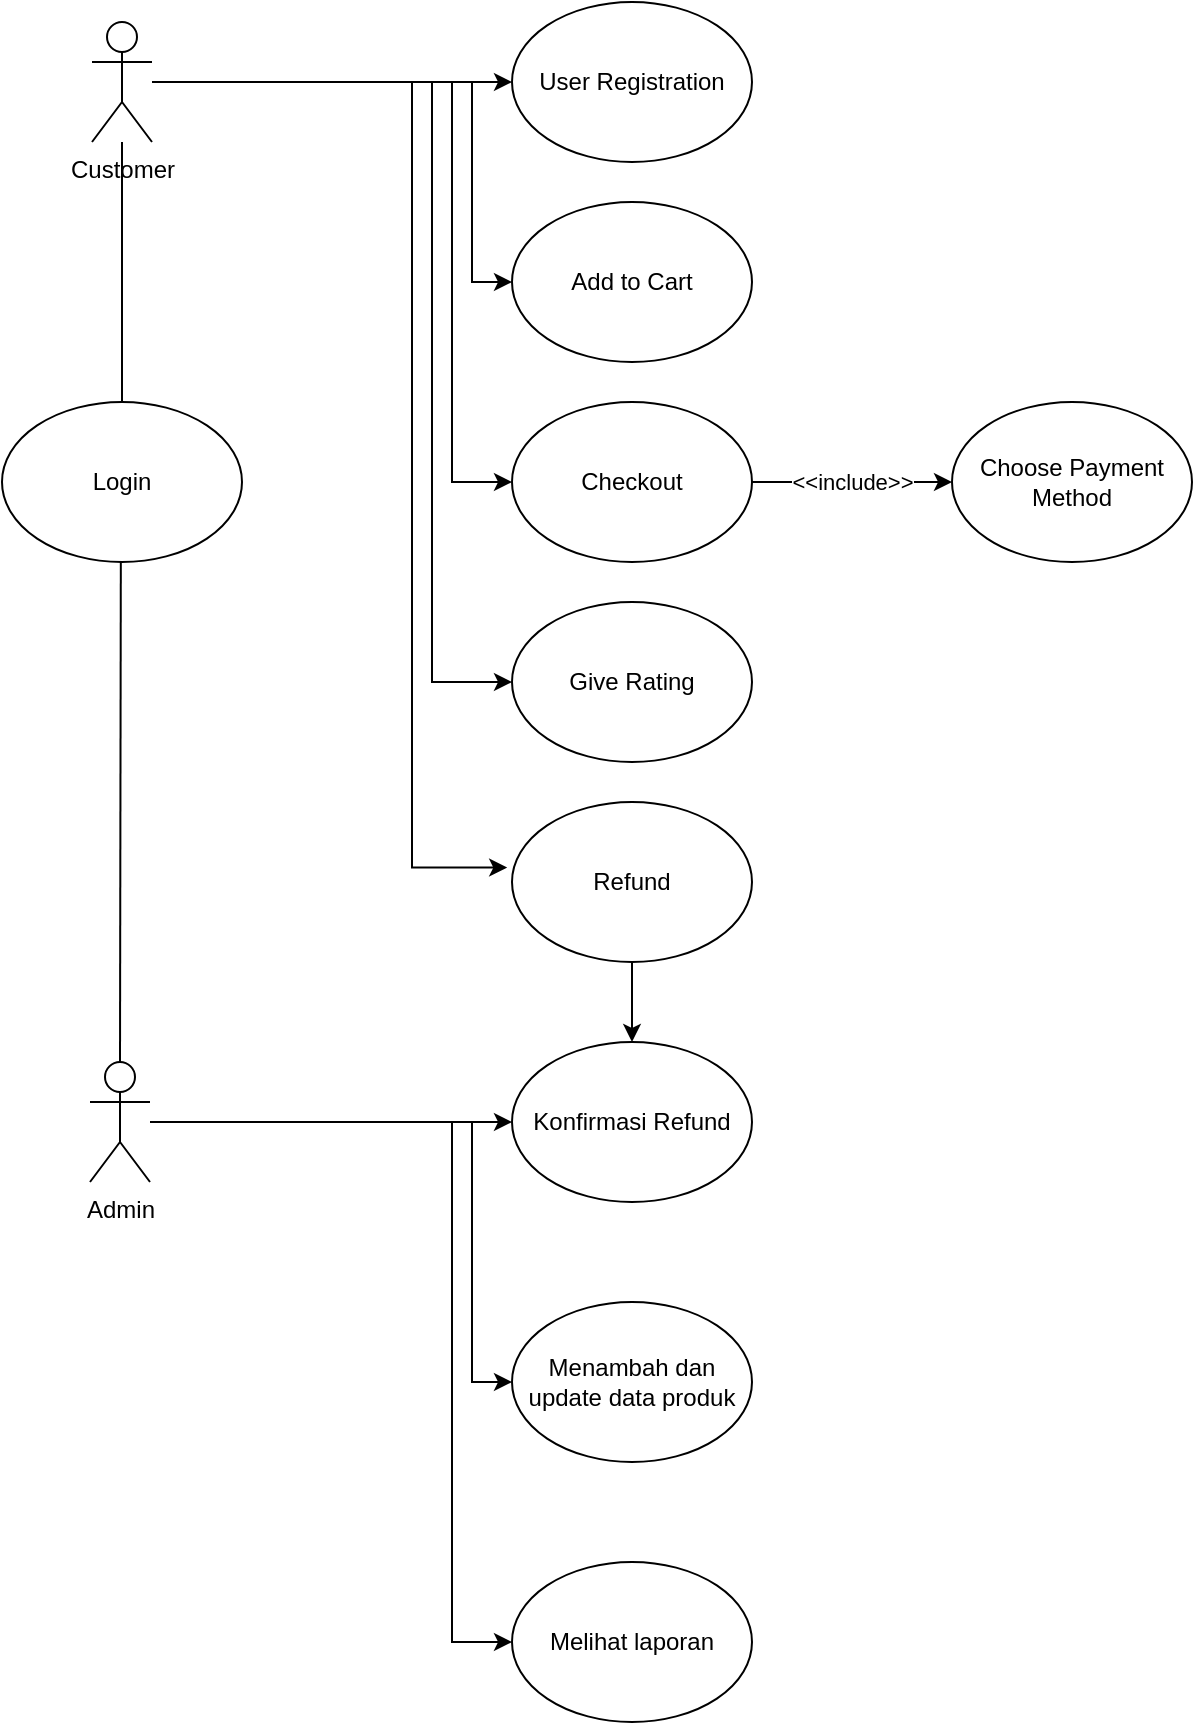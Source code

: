 <mxfile version="17.2.4" type="device"><diagram id="5UdF0l84MPPEFIKnvTDe" name="Page-1"><mxGraphModel dx="2370" dy="1458" grid="1" gridSize="10" guides="1" tooltips="1" connect="1" arrows="1" fold="1" page="1" pageScale="1" pageWidth="850" pageHeight="1100" math="0" shadow="0"><root><mxCell id="0"/><mxCell id="1" parent="0"/><mxCell id="vl-FcPVD_xKbVpoptl1U-3" style="edgeStyle=orthogonalEdgeStyle;rounded=0;orthogonalLoop=1;jettySize=auto;html=1;" parent="1" source="vl-FcPVD_xKbVpoptl1U-1" edge="1"><mxGeometry relative="1" as="geometry"><mxPoint x="383" y="160" as="targetPoint"/></mxGeometry></mxCell><mxCell id="vl-FcPVD_xKbVpoptl1U-6" style="edgeStyle=orthogonalEdgeStyle;rounded=0;orthogonalLoop=1;jettySize=auto;html=1;entryX=0;entryY=0.5;entryDx=0;entryDy=0;" parent="1" source="vl-FcPVD_xKbVpoptl1U-1" target="vl-FcPVD_xKbVpoptl1U-5" edge="1"><mxGeometry relative="1" as="geometry"><Array as="points"><mxPoint x="363" y="160"/><mxPoint x="363" y="260"/></Array></mxGeometry></mxCell><mxCell id="vl-FcPVD_xKbVpoptl1U-12" style="edgeStyle=orthogonalEdgeStyle;rounded=0;orthogonalLoop=1;jettySize=auto;html=1;entryX=0;entryY=0.5;entryDx=0;entryDy=0;" parent="1" source="vl-FcPVD_xKbVpoptl1U-1" target="vl-FcPVD_xKbVpoptl1U-11" edge="1"><mxGeometry relative="1" as="geometry"><mxPoint x="323" y="320.0" as="targetPoint"/><Array as="points"><mxPoint x="353" y="160"/><mxPoint x="353" y="360"/></Array></mxGeometry></mxCell><mxCell id="vl-FcPVD_xKbVpoptl1U-14" style="edgeStyle=orthogonalEdgeStyle;rounded=0;orthogonalLoop=1;jettySize=auto;html=1;entryX=0;entryY=0.5;entryDx=0;entryDy=0;" parent="1" source="vl-FcPVD_xKbVpoptl1U-1" target="vl-FcPVD_xKbVpoptl1U-7" edge="1"><mxGeometry relative="1" as="geometry"><Array as="points"><mxPoint x="343" y="160"/><mxPoint x="343" y="460"/></Array></mxGeometry></mxCell><mxCell id="vl-FcPVD_xKbVpoptl1U-15" style="edgeStyle=orthogonalEdgeStyle;rounded=0;orthogonalLoop=1;jettySize=auto;html=1;entryX=-0.02;entryY=0.41;entryDx=0;entryDy=0;entryPerimeter=0;" parent="1" source="vl-FcPVD_xKbVpoptl1U-1" target="vl-FcPVD_xKbVpoptl1U-9" edge="1"><mxGeometry relative="1" as="geometry"><Array as="points"><mxPoint x="333" y="160"/><mxPoint x="333" y="553"/></Array></mxGeometry></mxCell><mxCell id="vl-FcPVD_xKbVpoptl1U-1" value="Customer" style="shape=umlActor;verticalLabelPosition=bottom;verticalAlign=top;html=1;outlineConnect=0;" parent="1" vertex="1"><mxGeometry x="173" y="130" width="30" height="60" as="geometry"/></mxCell><mxCell id="vl-FcPVD_xKbVpoptl1U-4" value="User Registration" style="ellipse;whiteSpace=wrap;html=1;" parent="1" vertex="1"><mxGeometry x="383" y="120" width="120" height="80" as="geometry"/></mxCell><mxCell id="vl-FcPVD_xKbVpoptl1U-5" value="Add to Cart" style="ellipse;whiteSpace=wrap;html=1;" parent="1" vertex="1"><mxGeometry x="383" y="220" width="120" height="80" as="geometry"/></mxCell><mxCell id="vl-FcPVD_xKbVpoptl1U-7" value="Give Rating" style="ellipse;whiteSpace=wrap;html=1;" parent="1" vertex="1"><mxGeometry x="383" y="420" width="120" height="80" as="geometry"/></mxCell><mxCell id="E0x3FTcl03y8DKOGibdZ-3" value="" style="edgeStyle=orthogonalEdgeStyle;rounded=0;orthogonalLoop=1;jettySize=auto;html=1;" edge="1" parent="1" source="vl-FcPVD_xKbVpoptl1U-9" target="E0x3FTcl03y8DKOGibdZ-1"><mxGeometry relative="1" as="geometry"/></mxCell><mxCell id="vl-FcPVD_xKbVpoptl1U-9" value="Refund" style="ellipse;whiteSpace=wrap;html=1;" parent="1" vertex="1"><mxGeometry x="383" y="520" width="120" height="80" as="geometry"/></mxCell><mxCell id="vl-FcPVD_xKbVpoptl1U-17" value="&amp;lt;&amp;lt;include&amp;gt;&amp;gt;" style="edgeStyle=orthogonalEdgeStyle;rounded=0;orthogonalLoop=1;jettySize=auto;html=1;" parent="1" source="vl-FcPVD_xKbVpoptl1U-11" target="vl-FcPVD_xKbVpoptl1U-16" edge="1"><mxGeometry relative="1" as="geometry"/></mxCell><mxCell id="vl-FcPVD_xKbVpoptl1U-11" value="Checkout" style="ellipse;whiteSpace=wrap;html=1;" parent="1" vertex="1"><mxGeometry x="383" y="320" width="120" height="80" as="geometry"/></mxCell><mxCell id="vl-FcPVD_xKbVpoptl1U-16" value="Choose Payment Method" style="ellipse;whiteSpace=wrap;html=1;" parent="1" vertex="1"><mxGeometry x="603" y="320" width="120" height="80" as="geometry"/></mxCell><mxCell id="E0x3FTcl03y8DKOGibdZ-2" style="edgeStyle=orthogonalEdgeStyle;rounded=0;orthogonalLoop=1;jettySize=auto;html=1;entryX=0;entryY=0.5;entryDx=0;entryDy=0;" edge="1" parent="1" source="vl-FcPVD_xKbVpoptl1U-18" target="E0x3FTcl03y8DKOGibdZ-1"><mxGeometry relative="1" as="geometry"/></mxCell><mxCell id="E0x3FTcl03y8DKOGibdZ-5" style="edgeStyle=orthogonalEdgeStyle;rounded=0;orthogonalLoop=1;jettySize=auto;html=1;entryX=0;entryY=0.5;entryDx=0;entryDy=0;" edge="1" parent="1" source="vl-FcPVD_xKbVpoptl1U-18" target="E0x3FTcl03y8DKOGibdZ-4"><mxGeometry relative="1" as="geometry"><Array as="points"><mxPoint x="363" y="680"/><mxPoint x="363" y="810"/></Array></mxGeometry></mxCell><mxCell id="E0x3FTcl03y8DKOGibdZ-7" style="edgeStyle=orthogonalEdgeStyle;rounded=0;orthogonalLoop=1;jettySize=auto;html=1;entryX=0;entryY=0.5;entryDx=0;entryDy=0;" edge="1" parent="1" source="vl-FcPVD_xKbVpoptl1U-18" target="E0x3FTcl03y8DKOGibdZ-6"><mxGeometry relative="1" as="geometry"><Array as="points"><mxPoint x="353" y="680"/><mxPoint x="353" y="940"/></Array></mxGeometry></mxCell><mxCell id="vl-FcPVD_xKbVpoptl1U-18" value="Admin" style="shape=umlActor;verticalLabelPosition=bottom;verticalAlign=top;html=1;outlineConnect=0;" parent="1" vertex="1"><mxGeometry x="172" y="650" width="30" height="60" as="geometry"/></mxCell><mxCell id="vl-FcPVD_xKbVpoptl1U-19" value="Login" style="ellipse;whiteSpace=wrap;html=1;" parent="1" vertex="1"><mxGeometry x="128" y="320" width="120" height="80" as="geometry"/></mxCell><mxCell id="vl-FcPVD_xKbVpoptl1U-22" value="" style="endArrow=none;html=1;rounded=0;exitX=0.5;exitY=0;exitDx=0;exitDy=0;" parent="1" source="vl-FcPVD_xKbVpoptl1U-19" target="vl-FcPVD_xKbVpoptl1U-1" edge="1"><mxGeometry width="50" height="50" relative="1" as="geometry"><mxPoint x="188" y="310" as="sourcePoint"/><mxPoint x="223" y="510" as="targetPoint"/></mxGeometry></mxCell><mxCell id="vl-FcPVD_xKbVpoptl1U-23" value="" style="endArrow=none;html=1;rounded=0;exitX=0.5;exitY=0;exitDx=0;exitDy=0;exitPerimeter=0;" parent="1" source="vl-FcPVD_xKbVpoptl1U-18" edge="1"><mxGeometry width="50" height="50" relative="1" as="geometry"><mxPoint x="187.41" y="530.0" as="sourcePoint"/><mxPoint x="187.41" y="400" as="targetPoint"/></mxGeometry></mxCell><mxCell id="E0x3FTcl03y8DKOGibdZ-1" value="Konfirmasi Refund" style="ellipse;whiteSpace=wrap;html=1;" vertex="1" parent="1"><mxGeometry x="383" y="640" width="120" height="80" as="geometry"/></mxCell><mxCell id="E0x3FTcl03y8DKOGibdZ-4" value="Menambah dan update data produk" style="ellipse;whiteSpace=wrap;html=1;" vertex="1" parent="1"><mxGeometry x="383" y="770" width="120" height="80" as="geometry"/></mxCell><mxCell id="E0x3FTcl03y8DKOGibdZ-6" value="Melihat laporan" style="ellipse;whiteSpace=wrap;html=1;" vertex="1" parent="1"><mxGeometry x="383" y="900" width="120" height="80" as="geometry"/></mxCell></root></mxGraphModel></diagram></mxfile>